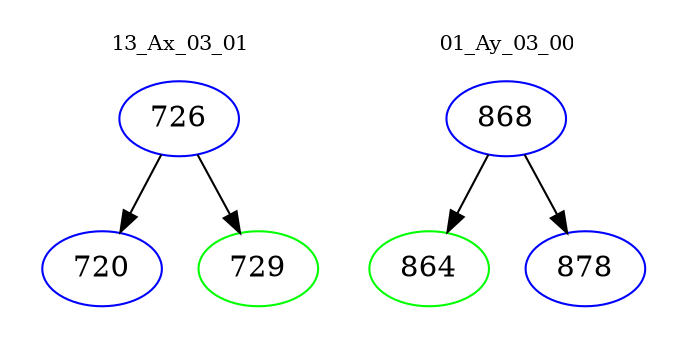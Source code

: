 digraph{
subgraph cluster_0 {
color = white
label = "13_Ax_03_01";
fontsize=10;
T0_726 [label="726", color="blue"]
T0_726 -> T0_720 [color="black"]
T0_720 [label="720", color="blue"]
T0_726 -> T0_729 [color="black"]
T0_729 [label="729", color="green"]
}
subgraph cluster_1 {
color = white
label = "01_Ay_03_00";
fontsize=10;
T1_868 [label="868", color="blue"]
T1_868 -> T1_864 [color="black"]
T1_864 [label="864", color="green"]
T1_868 -> T1_878 [color="black"]
T1_878 [label="878", color="blue"]
}
}
